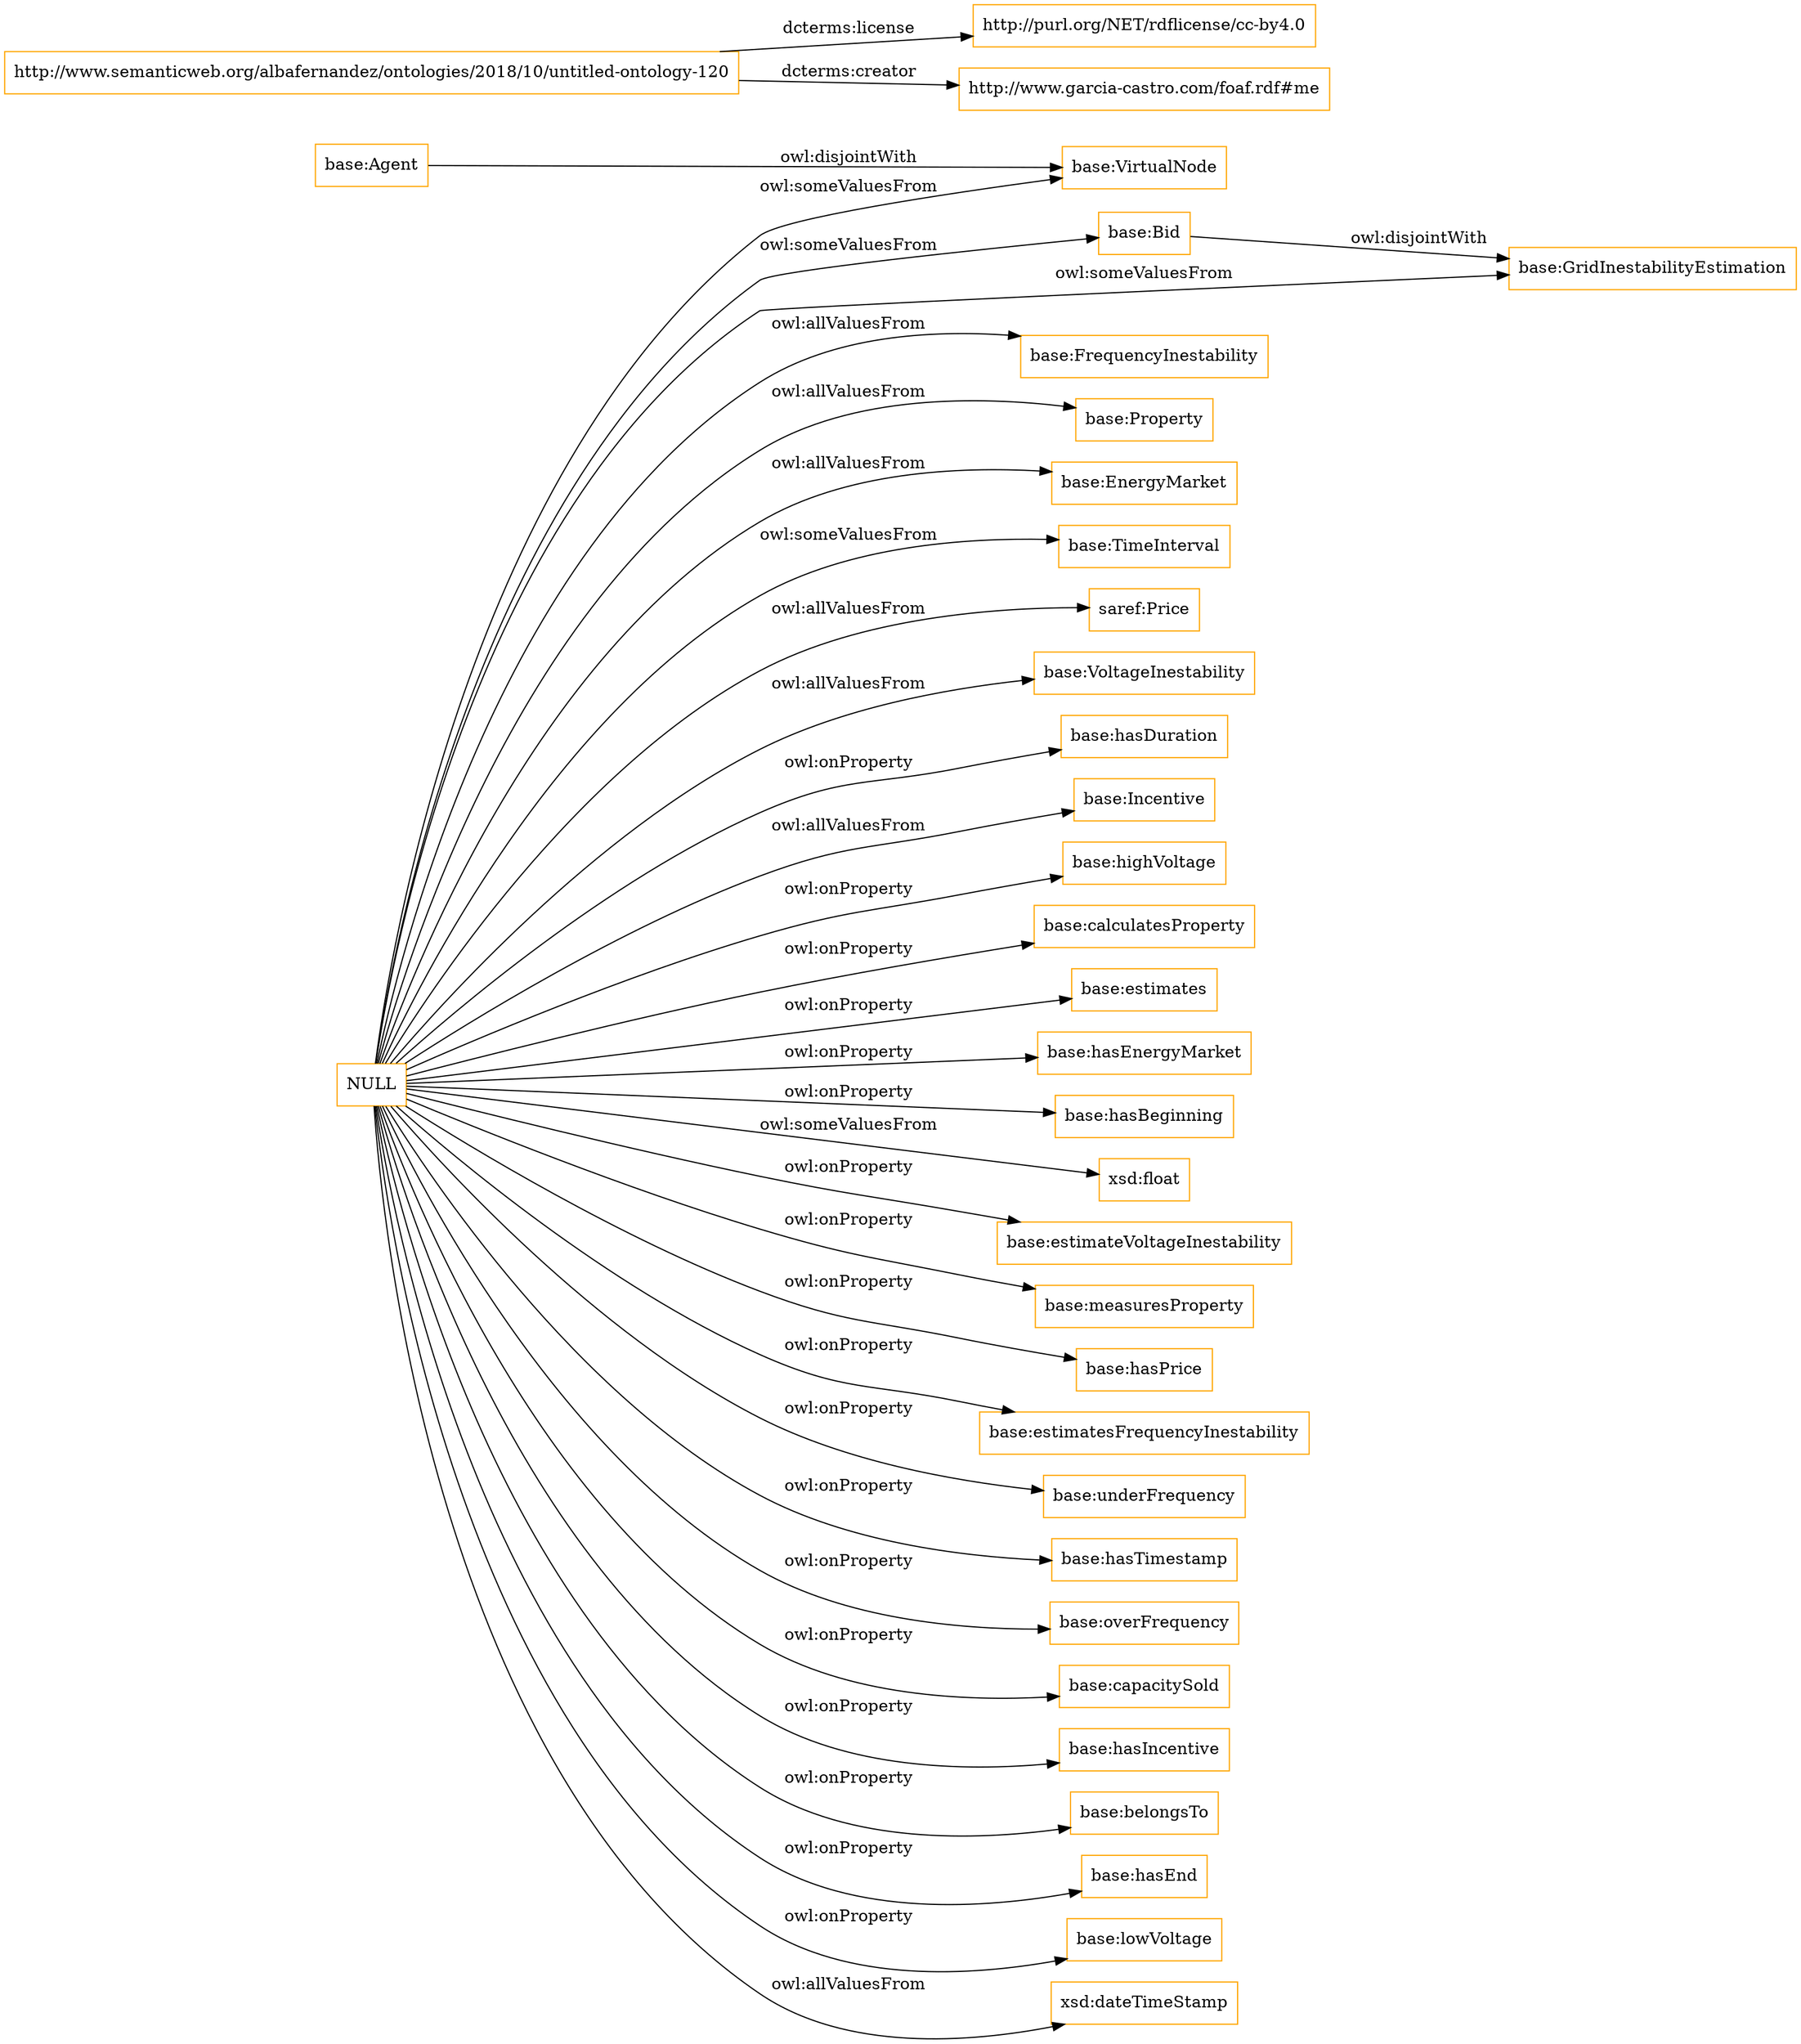 digraph ar2dtool_diagram { 
rankdir=LR;
size="1501"
node [shape = rectangle, color="orange"]; "base:GridInestabilityEstimation" "base:FrequencyInestability" "base:Property" "base:Bid" "base:EnergyMarket" "base:TimeInterval" "base:Agent" "saref:Price" "base:VoltageInestability" "base:VirtualNode" "base:Incentive" ; /*classes style*/
	"base:Bid" -> "base:GridInestabilityEstimation" [ label = "owl:disjointWith" ];
	"base:Agent" -> "base:VirtualNode" [ label = "owl:disjointWith" ];
	"NULL" -> "base:highVoltage" [ label = "owl:onProperty" ];
	"NULL" -> "base:VirtualNode" [ label = "owl:someValuesFrom" ];
	"NULL" -> "base:calculatesProperty" [ label = "owl:onProperty" ];
	"NULL" -> "base:estimates" [ label = "owl:onProperty" ];
	"NULL" -> "base:hasEnergyMarket" [ label = "owl:onProperty" ];
	"NULL" -> "base:hasBeginning" [ label = "owl:onProperty" ];
	"NULL" -> "base:Incentive" [ label = "owl:allValuesFrom" ];
	"NULL" -> "xsd:float" [ label = "owl:someValuesFrom" ];
	"NULL" -> "base:estimateVoltageInestability" [ label = "owl:onProperty" ];
	"NULL" -> "base:measuresProperty" [ label = "owl:onProperty" ];
	"NULL" -> "base:hasPrice" [ label = "owl:onProperty" ];
	"NULL" -> "base:estimatesFrequencyInestability" [ label = "owl:onProperty" ];
	"NULL" -> "base:TimeInterval" [ label = "owl:someValuesFrom" ];
	"NULL" -> "base:GridInestabilityEstimation" [ label = "owl:someValuesFrom" ];
	"NULL" -> "base:Bid" [ label = "owl:someValuesFrom" ];
	"NULL" -> "base:underFrequency" [ label = "owl:onProperty" ];
	"NULL" -> "base:VoltageInestability" [ label = "owl:allValuesFrom" ];
	"NULL" -> "base:hasTimestamp" [ label = "owl:onProperty" ];
	"NULL" -> "base:overFrequency" [ label = "owl:onProperty" ];
	"NULL" -> "base:capacitySold" [ label = "owl:onProperty" ];
	"NULL" -> "base:hasIncentive" [ label = "owl:onProperty" ];
	"NULL" -> "base:FrequencyInestability" [ label = "owl:allValuesFrom" ];
	"NULL" -> "base:EnergyMarket" [ label = "owl:allValuesFrom" ];
	"NULL" -> "base:belongsTo" [ label = "owl:onProperty" ];
	"NULL" -> "base:hasEnd" [ label = "owl:onProperty" ];
	"NULL" -> "base:lowVoltage" [ label = "owl:onProperty" ];
	"NULL" -> "xsd:dateTimeStamp" [ label = "owl:allValuesFrom" ];
	"NULL" -> "base:Property" [ label = "owl:allValuesFrom" ];
	"NULL" -> "base:hasDuration" [ label = "owl:onProperty" ];
	"NULL" -> "saref:Price" [ label = "owl:allValuesFrom" ];
	"http://www.semanticweb.org/albafernandez/ontologies/2018/10/untitled-ontology-120" -> "http://purl.org/NET/rdflicense/cc-by4.0" [ label = "dcterms:license" ];
	"http://www.semanticweb.org/albafernandez/ontologies/2018/10/untitled-ontology-120" -> "http://www.garcia-castro.com/foaf.rdf#me" [ label = "dcterms:creator" ];

}

